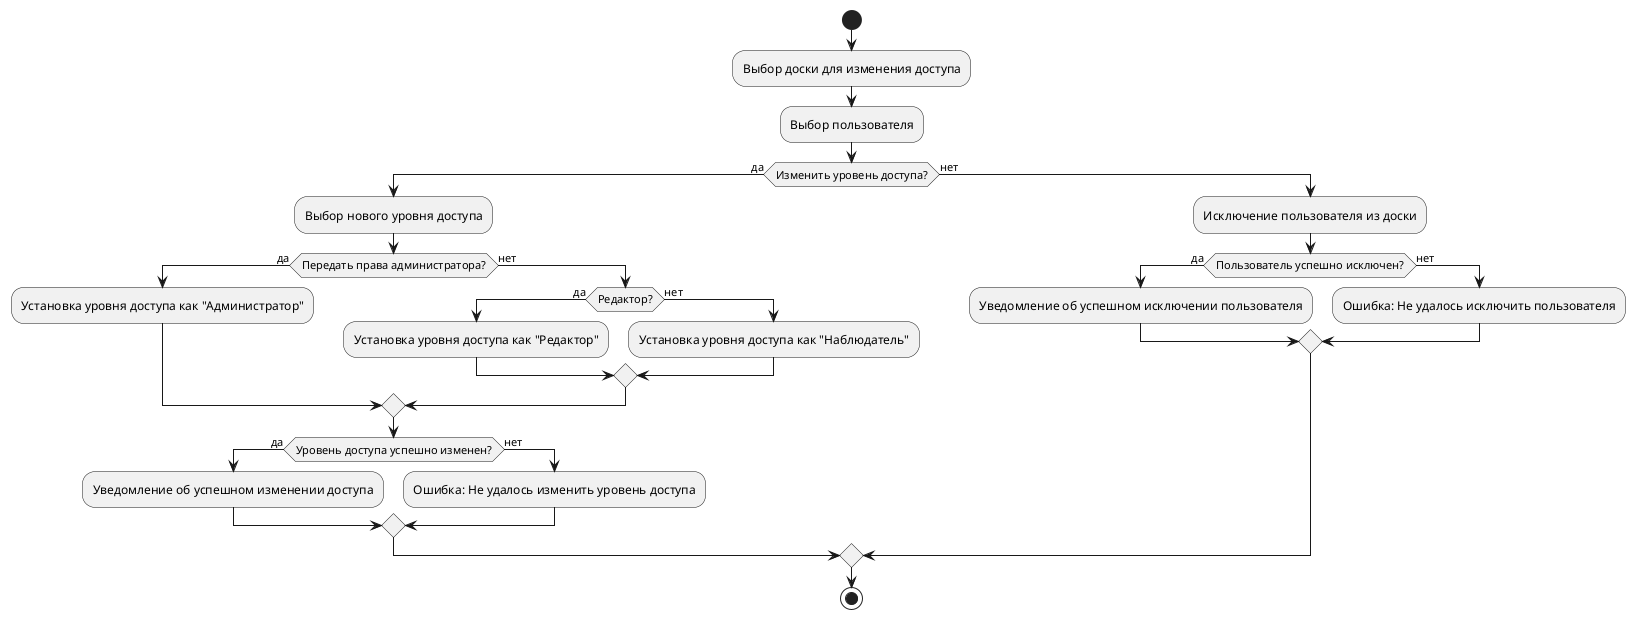 @startuml UserManageAD
start
:Выбор доски для изменения доступа;
:Выбор пользователя;

if (Изменить уровень доступа?) then (да)
    :Выбор нового уровня доступа;
  
    if (Передать права администратора?) then (да)
        :Установка уровня доступа как "Администратор";
    else (нет)
        if (Редактор?) then (да)
            :Установка уровня доступа как "Редактор";
        else (нет)
            :Установка уровня доступа как "Наблюдатель";
        endif
    endif

    if (Уровень доступа успешно изменен?) then (да)
        :Уведомление об успешном изменении доступа;
    else (нет)
        :Ошибка: Не удалось изменить уровень доступа;
    endif
else (нет)
    :Исключение пользователя из доски;

    if (Пользователь успешно исключен?) then (да)
        :Уведомление об успешном исключении пользователя;
    else (нет)
        :Ошибка: Не удалось исключить пользователя;
    endif
endif

stop
@enduml
